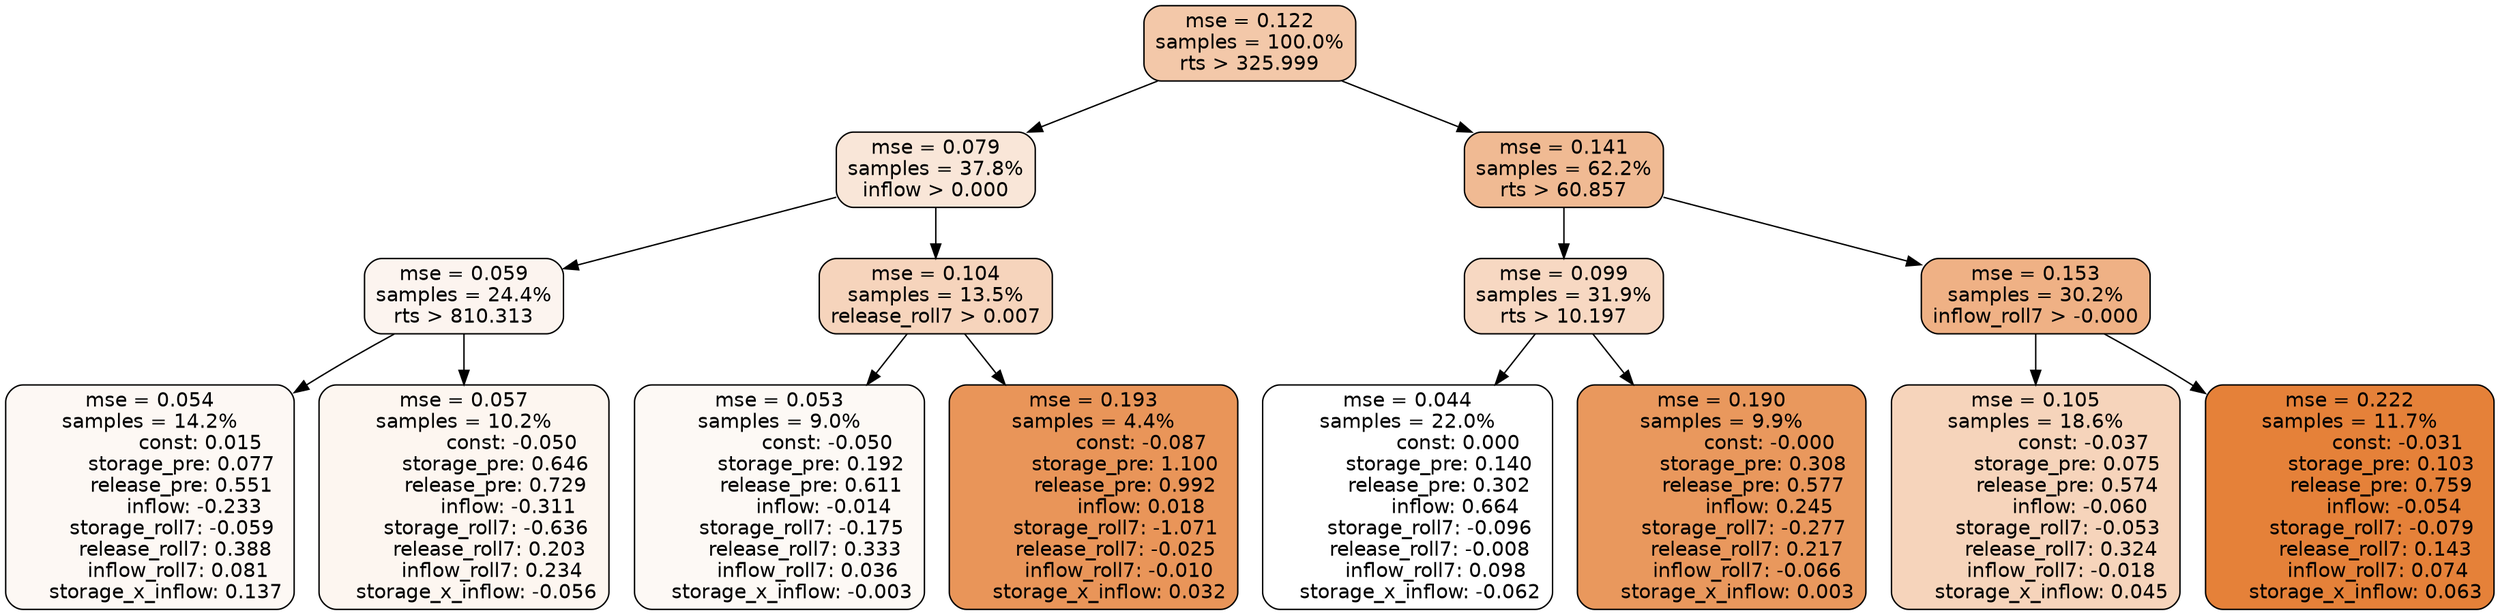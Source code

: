 digraph tree {
node [shape=rectangle, style="filled, rounded", color="black", fontname=helvetica] ;
edge [fontname=helvetica] ;
	"0" [label="mse = 0.122
samples = 100.0%
rts > 325.999", fillcolor="#f3c8a9"]
	"8" [label="mse = 0.079
samples = 37.8%
inflow > 0.000", fillcolor="#f9e6d8"]
	"1" [label="mse = 0.141
samples = 62.2%
rts > 60.857", fillcolor="#f0ba93"]
	"9" [label="mse = 0.059
samples = 24.4%
rts > 810.313", fillcolor="#fcf4ef"]
	"12" [label="mse = 0.104
samples = 13.5%
release_roll7 > 0.007", fillcolor="#f6d4bc"]
	"2" [label="mse = 0.099
samples = 31.9%
rts > 10.197", fillcolor="#f7d8c2"]
	"5" [label="mse = 0.153
samples = 30.2%
inflow_roll7 > -0.000", fillcolor="#efb185"]
	"10" [label="mse = 0.054
samples = 14.2%
                const: 0.015
          storage_pre: 0.077
          release_pre: 0.551
              inflow: -0.233
       storage_roll7: -0.059
        release_roll7: 0.388
         inflow_roll7: 0.081
     storage_x_inflow: 0.137", fillcolor="#fdf8f4"]
	"11" [label="mse = 0.057
samples = 10.2%
               const: -0.050
          storage_pre: 0.646
          release_pre: 0.729
              inflow: -0.311
       storage_roll7: -0.636
        release_roll7: 0.203
         inflow_roll7: 0.234
    storage_x_inflow: -0.056", fillcolor="#fdf6f0"]
	"13" [label="mse = 0.053
samples = 9.0%
               const: -0.050
          storage_pre: 0.192
          release_pre: 0.611
              inflow: -0.014
       storage_roll7: -0.175
        release_roll7: 0.333
         inflow_roll7: 0.036
    storage_x_inflow: -0.003", fillcolor="#fdf9f5"]
	"14" [label="mse = 0.193
samples = 4.4%
               const: -0.087
          storage_pre: 1.100
          release_pre: 0.992
               inflow: 0.018
       storage_roll7: -1.071
       release_roll7: -0.025
        inflow_roll7: -0.010
     storage_x_inflow: 0.032", fillcolor="#e99559"]
	"3" [label="mse = 0.044
samples = 22.0%
                const: 0.000
          storage_pre: 0.140
          release_pre: 0.302
               inflow: 0.664
       storage_roll7: -0.096
       release_roll7: -0.008
         inflow_roll7: 0.098
    storage_x_inflow: -0.062", fillcolor="#ffffff"]
	"4" [label="mse = 0.190
samples = 9.9%
               const: -0.000
          storage_pre: 0.308
          release_pre: 0.577
               inflow: 0.245
       storage_roll7: -0.277
        release_roll7: 0.217
        inflow_roll7: -0.066
     storage_x_inflow: 0.003", fillcolor="#e9985d"]
	"6" [label="mse = 0.105
samples = 18.6%
               const: -0.037
          storage_pre: 0.075
          release_pre: 0.574
              inflow: -0.060
       storage_roll7: -0.053
        release_roll7: 0.324
        inflow_roll7: -0.018
     storage_x_inflow: 0.045", fillcolor="#f6d4bb"]
	"7" [label="mse = 0.222
samples = 11.7%
               const: -0.031
          storage_pre: 0.103
          release_pre: 0.759
              inflow: -0.054
       storage_roll7: -0.079
        release_roll7: 0.143
         inflow_roll7: 0.074
     storage_x_inflow: 0.063", fillcolor="#e58139"]

	"0" -> "1"
	"0" -> "8"
	"8" -> "9"
	"8" -> "12"
	"1" -> "2"
	"1" -> "5"
	"9" -> "10"
	"9" -> "11"
	"12" -> "13"
	"12" -> "14"
	"2" -> "3"
	"2" -> "4"
	"5" -> "6"
	"5" -> "7"
}